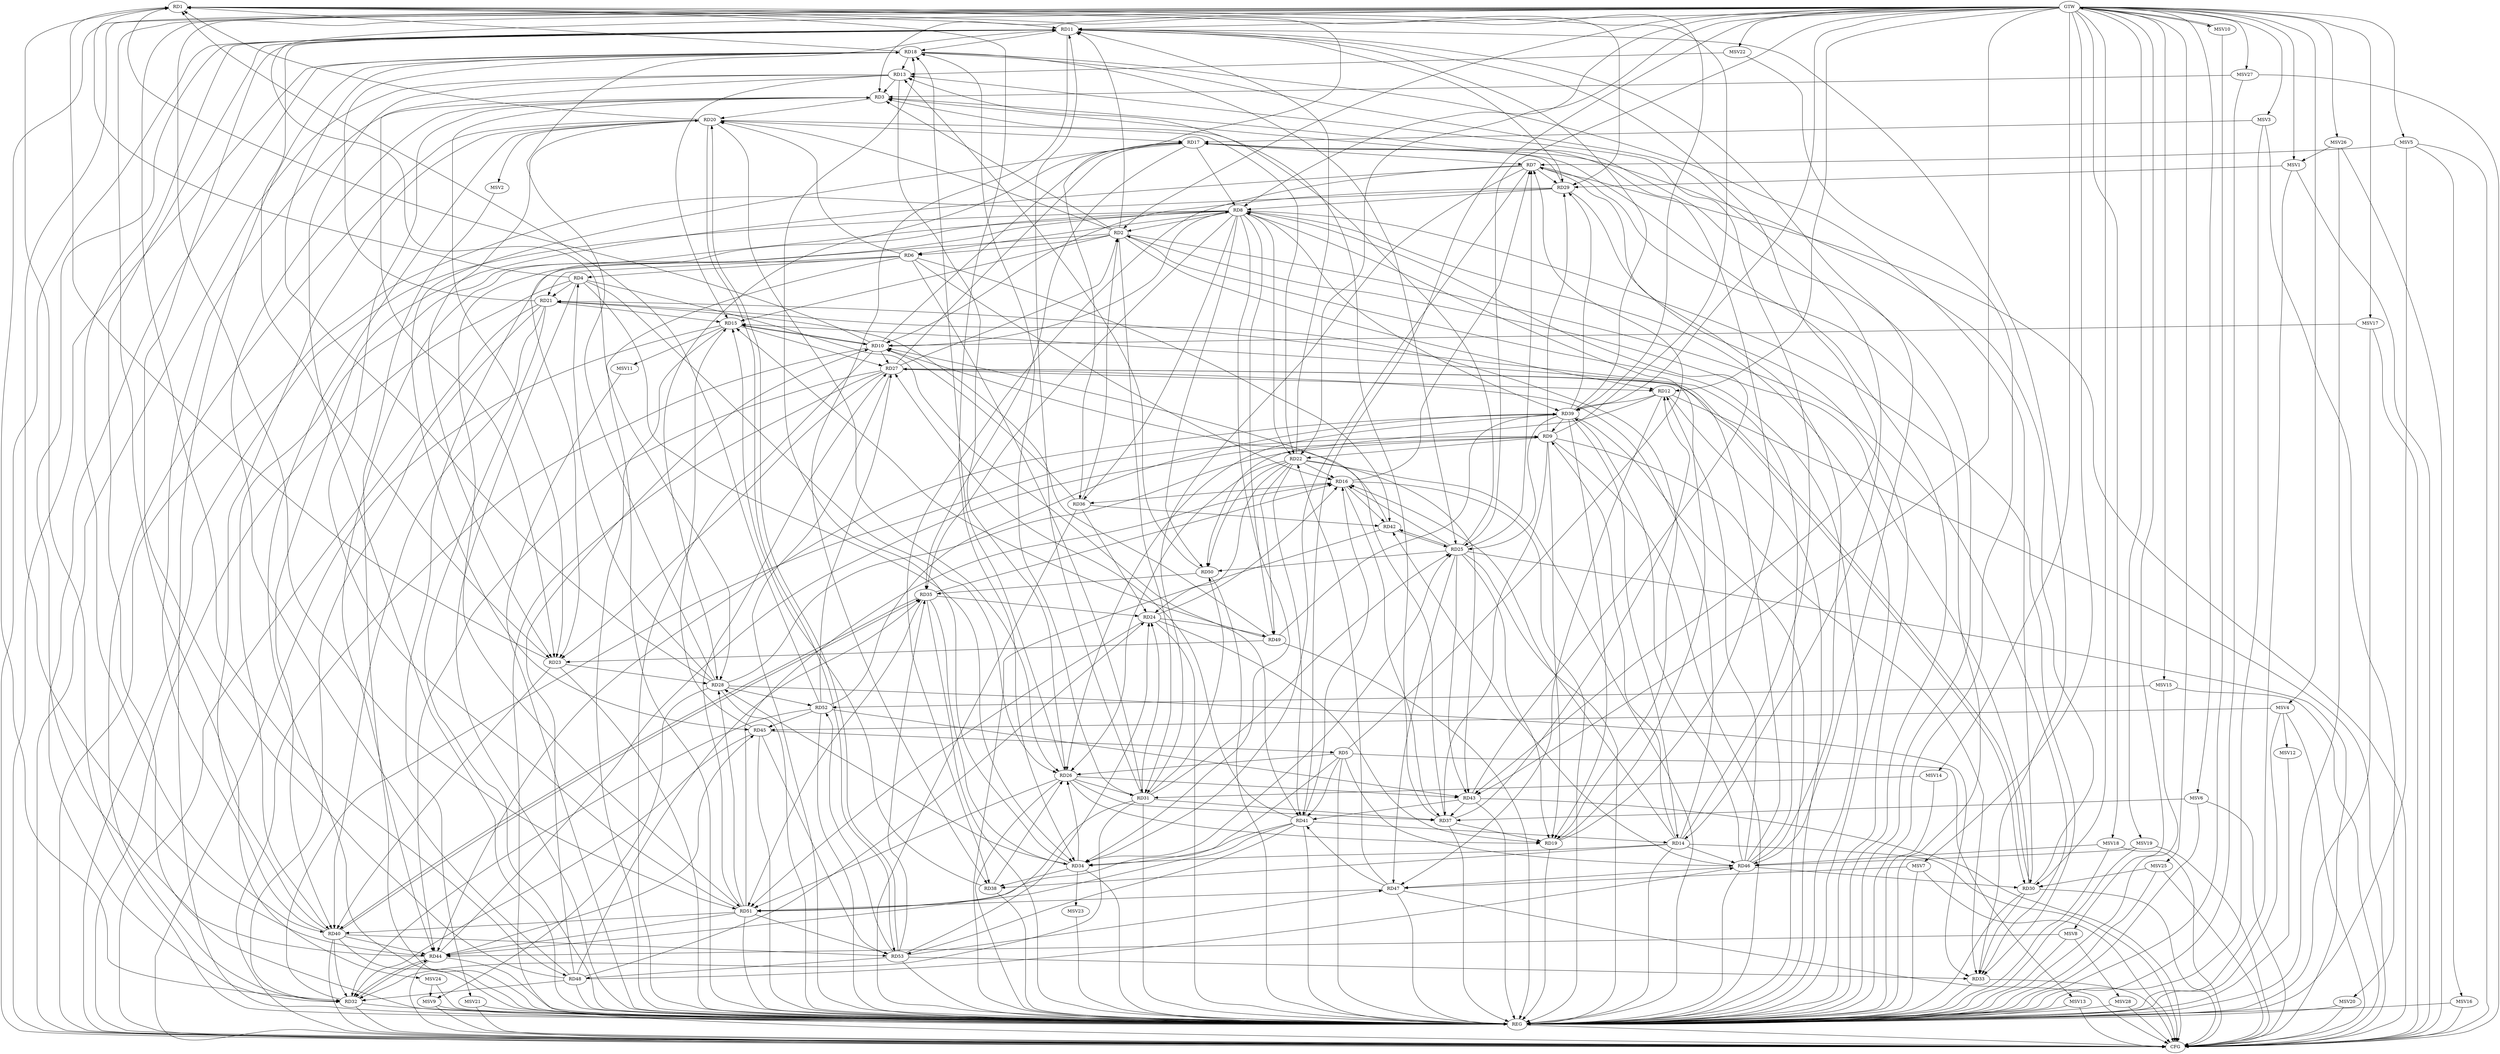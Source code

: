 strict digraph G {
  RD1 [ label="RD1" ];
  RD2 [ label="RD2" ];
  RD3 [ label="RD3" ];
  RD4 [ label="RD4" ];
  RD5 [ label="RD5" ];
  RD6 [ label="RD6" ];
  RD7 [ label="RD7" ];
  RD8 [ label="RD8" ];
  RD9 [ label="RD9" ];
  RD10 [ label="RD10" ];
  RD11 [ label="RD11" ];
  RD12 [ label="RD12" ];
  RD13 [ label="RD13" ];
  RD14 [ label="RD14" ];
  RD15 [ label="RD15" ];
  RD16 [ label="RD16" ];
  RD17 [ label="RD17" ];
  RD18 [ label="RD18" ];
  RD19 [ label="RD19" ];
  RD20 [ label="RD20" ];
  RD21 [ label="RD21" ];
  RD22 [ label="RD22" ];
  RD23 [ label="RD23" ];
  RD24 [ label="RD24" ];
  RD25 [ label="RD25" ];
  RD26 [ label="RD26" ];
  RD27 [ label="RD27" ];
  RD28 [ label="RD28" ];
  RD29 [ label="RD29" ];
  RD30 [ label="RD30" ];
  RD31 [ label="RD31" ];
  RD32 [ label="RD32" ];
  RD33 [ label="RD33" ];
  RD34 [ label="RD34" ];
  RD35 [ label="RD35" ];
  RD36 [ label="RD36" ];
  RD37 [ label="RD37" ];
  RD38 [ label="RD38" ];
  RD39 [ label="RD39" ];
  RD40 [ label="RD40" ];
  RD41 [ label="RD41" ];
  RD42 [ label="RD42" ];
  RD43 [ label="RD43" ];
  RD44 [ label="RD44" ];
  RD45 [ label="RD45" ];
  RD46 [ label="RD46" ];
  RD47 [ label="RD47" ];
  RD48 [ label="RD48" ];
  RD49 [ label="RD49" ];
  RD50 [ label="RD50" ];
  RD51 [ label="RD51" ];
  RD52 [ label="RD52" ];
  RD53 [ label="RD53" ];
  GTW [ label="GTW" ];
  REG [ label="REG" ];
  CFG [ label="CFG" ];
  MSV1 [ label="MSV1" ];
  MSV2 [ label="MSV2" ];
  MSV3 [ label="MSV3" ];
  MSV4 [ label="MSV4" ];
  MSV5 [ label="MSV5" ];
  MSV6 [ label="MSV6" ];
  MSV7 [ label="MSV7" ];
  MSV8 [ label="MSV8" ];
  MSV9 [ label="MSV9" ];
  MSV10 [ label="MSV10" ];
  MSV11 [ label="MSV11" ];
  MSV12 [ label="MSV12" ];
  MSV13 [ label="MSV13" ];
  MSV14 [ label="MSV14" ];
  MSV15 [ label="MSV15" ];
  MSV16 [ label="MSV16" ];
  MSV17 [ label="MSV17" ];
  MSV18 [ label="MSV18" ];
  MSV19 [ label="MSV19" ];
  MSV20 [ label="MSV20" ];
  MSV21 [ label="MSV21" ];
  MSV22 [ label="MSV22" ];
  MSV23 [ label="MSV23" ];
  MSV24 [ label="MSV24" ];
  MSV25 [ label="MSV25" ];
  MSV26 [ label="MSV26" ];
  MSV27 [ label="MSV27" ];
  MSV28 [ label="MSV28" ];
  RD4 -> RD1;
  RD9 -> RD1;
  RD10 -> RD1;
  RD1 -> RD11;
  RD18 -> RD1;
  RD20 -> RD1;
  RD23 -> RD1;
  RD1 -> RD29;
  RD1 -> RD34;
  RD1 -> RD36;
  RD39 -> RD1;
  RD52 -> RD1;
  RD2 -> RD3;
  RD2 -> RD6;
  RD8 -> RD2;
  RD2 -> RD11;
  RD2 -> RD12;
  RD2 -> RD15;
  RD2 -> RD20;
  RD27 -> RD2;
  RD30 -> RD2;
  RD2 -> RD31;
  RD2 -> RD33;
  RD36 -> RD2;
  RD2 -> RD51;
  RD13 -> RD3;
  RD19 -> RD3;
  RD3 -> RD20;
  RD3 -> RD23;
  RD25 -> RD3;
  RD40 -> RD3;
  RD48 -> RD3;
  RD51 -> RD3;
  RD6 -> RD4;
  RD4 -> RD21;
  RD4 -> RD26;
  RD28 -> RD4;
  RD4 -> RD34;
  RD4 -> RD41;
  RD5 -> RD7;
  RD5 -> RD26;
  RD5 -> RD41;
  RD45 -> RD5;
  RD5 -> RD46;
  RD5 -> RD51;
  RD6 -> RD16;
  RD6 -> RD20;
  RD6 -> RD21;
  RD6 -> RD31;
  RD6 -> RD42;
  RD16 -> RD7;
  RD17 -> RD7;
  RD25 -> RD7;
  RD7 -> RD29;
  RD7 -> RD31;
  RD7 -> RD34;
  RD7 -> RD38;
  RD7 -> RD40;
  RD46 -> RD7;
  RD10 -> RD8;
  RD17 -> RD8;
  RD19 -> RD8;
  RD8 -> RD22;
  RD8 -> RD23;
  RD29 -> RD8;
  RD8 -> RD33;
  RD8 -> RD35;
  RD8 -> RD39;
  RD8 -> RD40;
  RD43 -> RD8;
  RD8 -> RD44;
  RD8 -> RD50;
  RD14 -> RD9;
  RD9 -> RD19;
  RD9 -> RD22;
  RD28 -> RD9;
  RD9 -> RD29;
  RD32 -> RD9;
  RD9 -> RD33;
  RD9 -> RD37;
  RD39 -> RD9;
  RD44 -> RD9;
  RD10 -> RD15;
  RD15 -> RD10;
  RD10 -> RD17;
  RD10 -> RD27;
  RD29 -> RD10;
  RD36 -> RD10;
  RD37 -> RD10;
  RD42 -> RD10;
  RD48 -> RD10;
  RD11 -> RD18;
  RD22 -> RD11;
  RD11 -> RD23;
  RD28 -> RD11;
  RD11 -> RD29;
  RD31 -> RD11;
  RD11 -> RD33;
  RD11 -> RD38;
  RD39 -> RD11;
  RD11 -> RD40;
  RD11 -> RD43;
  RD44 -> RD11;
  RD11 -> RD46;
  RD48 -> RD11;
  RD27 -> RD12;
  RD37 -> RD12;
  RD12 -> RD39;
  RD46 -> RD12;
  RD12 -> RD47;
  RD12 -> RD50;
  RD14 -> RD13;
  RD13 -> RD15;
  RD18 -> RD13;
  RD13 -> RD23;
  RD13 -> RD26;
  RD37 -> RD13;
  RD50 -> RD13;
  RD14 -> RD16;
  RD18 -> RD14;
  RD14 -> RD27;
  RD14 -> RD34;
  RD14 -> RD38;
  RD39 -> RD14;
  RD41 -> RD14;
  RD14 -> RD46;
  RD21 -> RD15;
  RD15 -> RD27;
  RD38 -> RD15;
  RD45 -> RD15;
  RD46 -> RD15;
  RD49 -> RD15;
  RD22 -> RD16;
  RD24 -> RD16;
  RD25 -> RD16;
  RD35 -> RD16;
  RD16 -> RD36;
  RD16 -> RD37;
  RD41 -> RD16;
  RD16 -> RD42;
  RD51 -> RD16;
  RD20 -> RD17;
  RD27 -> RD17;
  RD17 -> RD28;
  RD29 -> RD17;
  RD30 -> RD17;
  RD17 -> RD35;
  RD17 -> RD45;
  RD21 -> RD18;
  RD18 -> RD25;
  RD26 -> RD18;
  RD28 -> RD18;
  RD18 -> RD30;
  RD31 -> RD18;
  RD18 -> RD32;
  RD34 -> RD18;
  RD21 -> RD19;
  RD24 -> RD19;
  RD25 -> RD19;
  RD26 -> RD19;
  RD37 -> RD19;
  RD39 -> RD19;
  RD20 -> RD22;
  RD20 -> RD23;
  RD20 -> RD26;
  RD20 -> RD32;
  RD40 -> RD20;
  RD20 -> RD53;
  RD53 -> RD20;
  RD21 -> RD32;
  RD21 -> RD40;
  RD46 -> RD21;
  RD49 -> RD21;
  RD22 -> RD24;
  RD22 -> RD26;
  RD22 -> RD41;
  RD22 -> RD43;
  RD47 -> RD22;
  RD22 -> RD49;
  RD22 -> RD50;
  RD27 -> RD23;
  RD23 -> RD28;
  RD23 -> RD40;
  RD49 -> RD23;
  RD31 -> RD24;
  RD35 -> RD24;
  RD36 -> RD24;
  RD48 -> RD24;
  RD24 -> RD49;
  RD24 -> RD51;
  RD53 -> RD24;
  RD31 -> RD25;
  RD34 -> RD25;
  RD39 -> RD25;
  RD25 -> RD42;
  RD42 -> RD25;
  RD25 -> RD43;
  RD25 -> RD47;
  RD25 -> RD50;
  RD26 -> RD31;
  RD34 -> RD26;
  RD26 -> RD37;
  RD38 -> RD26;
  RD39 -> RD26;
  RD26 -> RD43;
  RD26 -> RD51;
  RD27 -> RD30;
  RD30 -> RD27;
  RD41 -> RD27;
  RD27 -> RD44;
  RD51 -> RD27;
  RD52 -> RD27;
  RD28 -> RD33;
  RD34 -> RD28;
  RD51 -> RD28;
  RD28 -> RD52;
  RD39 -> RD29;
  RD30 -> RD33;
  RD46 -> RD30;
  RD31 -> RD32;
  RD31 -> RD37;
  RD31 -> RD44;
  RD31 -> RD50;
  RD40 -> RD32;
  RD32 -> RD44;
  RD44 -> RD32;
  RD45 -> RD32;
  RD48 -> RD32;
  RD52 -> RD32;
  RD53 -> RD33;
  RD35 -> RD34;
  RD34 -> RD38;
  RD41 -> RD34;
  RD35 -> RD40;
  RD40 -> RD35;
  RD48 -> RD35;
  RD50 -> RD35;
  RD35 -> RD51;
  RD53 -> RD35;
  RD36 -> RD42;
  RD43 -> RD37;
  RD39 -> RD44;
  RD46 -> RD39;
  RD49 -> RD39;
  RD52 -> RD39;
  RD40 -> RD44;
  RD51 -> RD40;
  RD40 -> RD53;
  RD43 -> RD41;
  RD47 -> RD41;
  RD41 -> RD51;
  RD41 -> RD53;
  RD46 -> RD42;
  RD52 -> RD43;
  RD44 -> RD45;
  RD51 -> RD44;
  RD52 -> RD45;
  RD45 -> RD53;
  RD46 -> RD47;
  RD48 -> RD46;
  RD47 -> RD51;
  RD53 -> RD47;
  RD53 -> RD48;
  RD51 -> RD53;
  RD53 -> RD52;
  GTW -> RD22;
  GTW -> RD3;
  GTW -> RD48;
  GTW -> RD30;
  GTW -> RD39;
  GTW -> RD41;
  GTW -> RD28;
  GTW -> RD32;
  GTW -> RD12;
  GTW -> RD2;
  GTW -> RD25;
  GTW -> RD51;
  GTW -> RD11;
  GTW -> RD43;
  GTW -> RD8;
  GTW -> RD44;
  RD1 -> REG;
  RD2 -> REG;
  RD3 -> REG;
  RD4 -> REG;
  RD5 -> REG;
  RD6 -> REG;
  RD7 -> REG;
  RD8 -> REG;
  RD9 -> REG;
  RD10 -> REG;
  RD11 -> REG;
  RD12 -> REG;
  RD13 -> REG;
  RD14 -> REG;
  RD15 -> REG;
  RD16 -> REG;
  RD17 -> REG;
  RD18 -> REG;
  RD19 -> REG;
  RD20 -> REG;
  RD21 -> REG;
  RD22 -> REG;
  RD23 -> REG;
  RD24 -> REG;
  RD25 -> REG;
  RD26 -> REG;
  RD27 -> REG;
  RD28 -> REG;
  RD29 -> REG;
  RD30 -> REG;
  RD31 -> REG;
  RD32 -> REG;
  RD33 -> REG;
  RD34 -> REG;
  RD35 -> REG;
  RD36 -> REG;
  RD37 -> REG;
  RD38 -> REG;
  RD39 -> REG;
  RD40 -> REG;
  RD41 -> REG;
  RD42 -> REG;
  RD43 -> REG;
  RD44 -> REG;
  RD45 -> REG;
  RD46 -> REG;
  RD47 -> REG;
  RD48 -> REG;
  RD49 -> REG;
  RD50 -> REG;
  RD51 -> REG;
  RD52 -> REG;
  RD53 -> REG;
  RD30 -> CFG;
  RD8 -> CFG;
  RD4 -> CFG;
  RD18 -> CFG;
  RD33 -> CFG;
  RD13 -> CFG;
  RD25 -> CFG;
  RD12 -> CFG;
  RD32 -> CFG;
  RD44 -> CFG;
  RD27 -> CFG;
  RD11 -> CFG;
  RD7 -> CFG;
  RD40 -> CFG;
  RD43 -> CFG;
  RD15 -> CFG;
  RD29 -> CFG;
  RD47 -> CFG;
  RD14 -> CFG;
  RD10 -> CFG;
  RD21 -> CFG;
  REG -> CFG;
  RD8 -> RD6;
  RD8 -> RD36;
  RD8 -> RD49;
  RD8 -> RD34;
  MSV1 -> RD29;
  GTW -> MSV1;
  MSV1 -> REG;
  MSV1 -> CFG;
  RD20 -> MSV2;
  MSV2 -> REG;
  MSV3 -> RD17;
  GTW -> MSV3;
  MSV3 -> REG;
  MSV4 -> RD45;
  GTW -> MSV4;
  MSV4 -> REG;
  MSV4 -> CFG;
  MSV5 -> RD7;
  GTW -> MSV5;
  MSV5 -> REG;
  MSV5 -> CFG;
  MSV6 -> RD37;
  GTW -> MSV6;
  MSV6 -> REG;
  MSV6 -> CFG;
  MSV7 -> RD47;
  GTW -> MSV7;
  MSV7 -> REG;
  MSV7 -> CFG;
  MSV8 -> RD44;
  GTW -> MSV8;
  MSV8 -> REG;
  RD28 -> MSV9;
  MSV9 -> REG;
  MSV9 -> CFG;
  MSV10 -> GTW;
  GTW -> MSV10;
  MSV10 -> REG;
  RD15 -> MSV11;
  MSV11 -> REG;
  MSV4 -> MSV12;
  MSV12 -> REG;
  RD5 -> MSV13;
  MSV13 -> REG;
  MSV13 -> CFG;
  MSV14 -> RD31;
  GTW -> MSV14;
  MSV14 -> REG;
  MSV15 -> RD52;
  GTW -> MSV15;
  MSV15 -> REG;
  MSV15 -> CFG;
  MSV5 -> MSV16;
  MSV16 -> REG;
  MSV16 -> CFG;
  MSV17 -> RD10;
  GTW -> MSV17;
  MSV17 -> REG;
  MSV17 -> CFG;
  MSV18 -> RD46;
  GTW -> MSV18;
  MSV18 -> REG;
  MSV18 -> CFG;
  MSV19 -> RD46;
  GTW -> MSV19;
  MSV19 -> REG;
  MSV19 -> CFG;
  MSV3 -> MSV20;
  MSV20 -> REG;
  MSV20 -> CFG;
  RD6 -> MSV21;
  MSV21 -> REG;
  MSV21 -> CFG;
  MSV22 -> RD13;
  GTW -> MSV22;
  MSV22 -> REG;
  RD34 -> MSV23;
  MSV23 -> REG;
  MSV24 -> MSV9;
  GTW -> MSV24;
  MSV24 -> REG;
  MSV25 -> RD30;
  GTW -> MSV25;
  MSV25 -> REG;
  MSV25 -> CFG;
  MSV26 -> MSV1;
  GTW -> MSV26;
  MSV26 -> REG;
  MSV26 -> CFG;
  MSV27 -> RD3;
  GTW -> MSV27;
  MSV27 -> REG;
  MSV27 -> CFG;
  MSV8 -> MSV28;
  MSV28 -> REG;
  MSV28 -> CFG;
}
